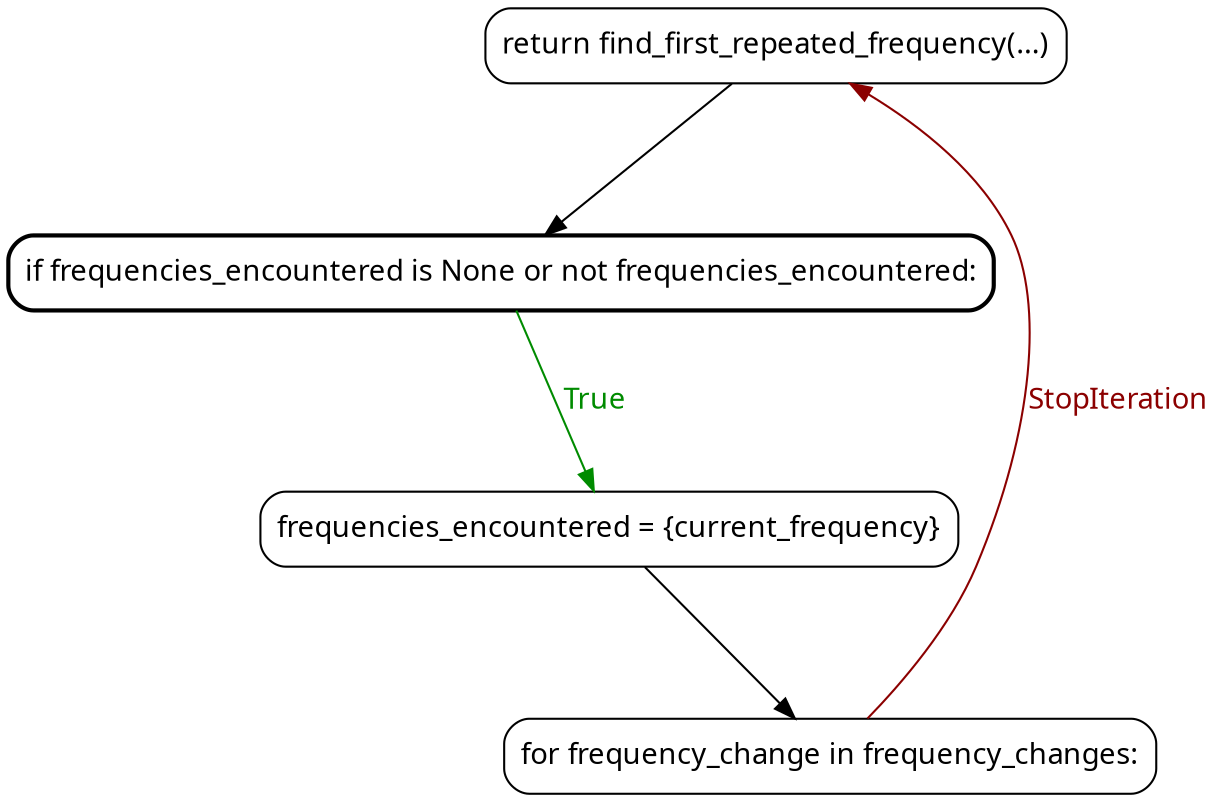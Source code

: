 strict digraph 6 {
    ranksep="1.0";
    node[shape="box",style="rounded",fontname="FiraCode Nerd Font"];
    edge[fontname="FiraCode Nerd Font"];
    4[label="return find_first_repeated_frequency(...)"];
    1[label="if frequencies_encountered is None or not frequencies_encountered:",style="rounded, bold"];
    3[label="frequencies_encountered = {current_frequency}"];
    2[label="for frequency_change in frequency_changes:"];
    4[label="return find_first_repeated_frequency(...)"];
    4 -> 1 ;
    1 -> 3 [label="True",color=green4,fontcolor=green4];
    3 -> 2 ;
    2 -> 4 [label="StopIteration",color=red4,fontcolor=red4];
}